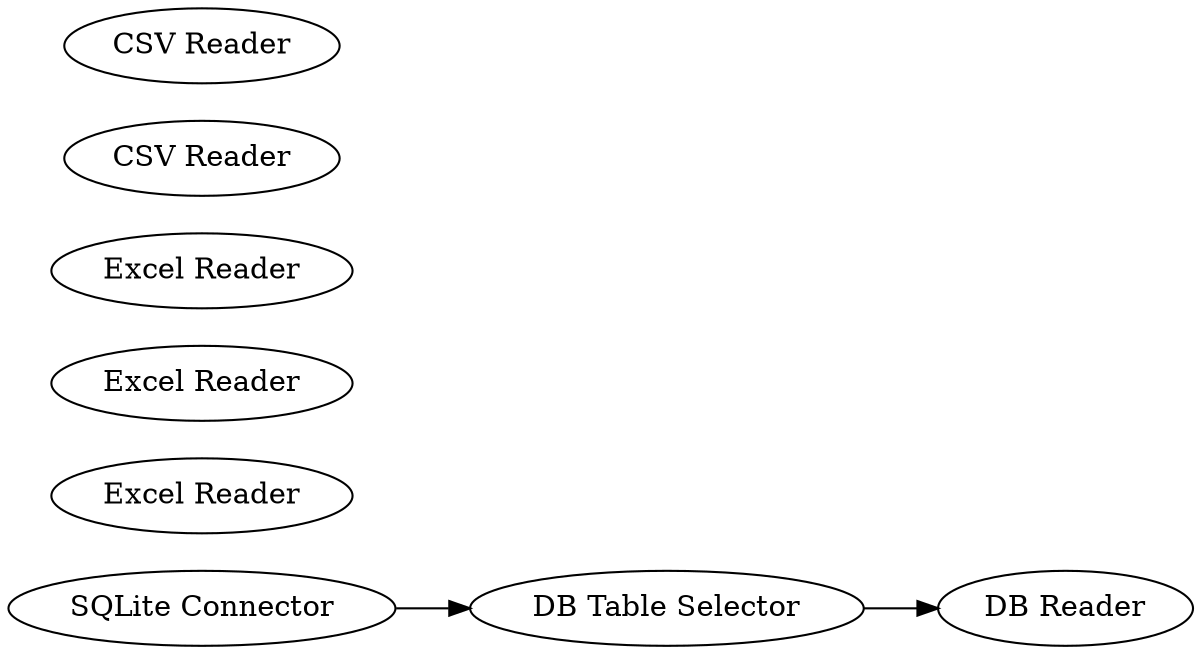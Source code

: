 digraph {
	6 [label="SQLite Connector"]
	14 [label="DB Table Selector"]
	19 [label="Excel Reader"]
	20 [label="Excel Reader"]
	24 [label="Excel Reader"]
	29 [label="DB Reader"]
	32 [label="CSV Reader"]
	34 [label="CSV Reader"]
	6 -> 14
	14 -> 29
	rankdir=LR
}
